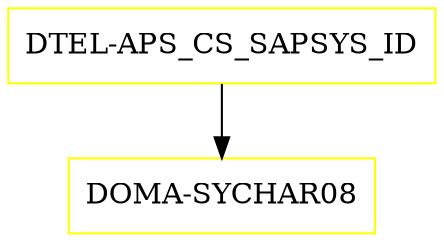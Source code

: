 digraph G {
  "DTEL-APS_CS_SAPSYS_ID" [shape=box,color=yellow];
  "DOMA-SYCHAR08" [shape=box,color=yellow,URL="./DOMA_SYCHAR08.html"];
  "DTEL-APS_CS_SAPSYS_ID" -> "DOMA-SYCHAR08";
}
